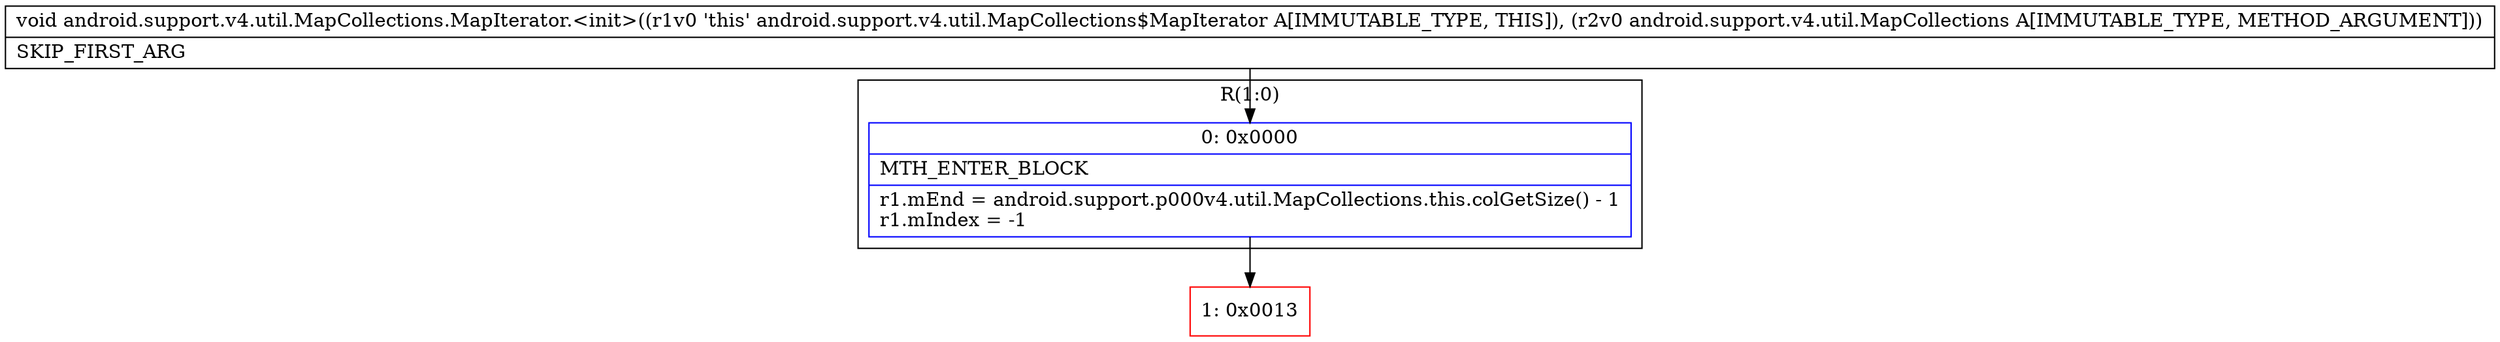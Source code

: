 digraph "CFG forandroid.support.v4.util.MapCollections.MapIterator.\<init\>(Landroid\/support\/v4\/util\/MapCollections;)V" {
subgraph cluster_Region_376539742 {
label = "R(1:0)";
node [shape=record,color=blue];
Node_0 [shape=record,label="{0\:\ 0x0000|MTH_ENTER_BLOCK\l|r1.mEnd = android.support.p000v4.util.MapCollections.this.colGetSize() \- 1\lr1.mIndex = \-1\l}"];
}
Node_1 [shape=record,color=red,label="{1\:\ 0x0013}"];
MethodNode[shape=record,label="{void android.support.v4.util.MapCollections.MapIterator.\<init\>((r1v0 'this' android.support.v4.util.MapCollections$MapIterator A[IMMUTABLE_TYPE, THIS]), (r2v0 android.support.v4.util.MapCollections A[IMMUTABLE_TYPE, METHOD_ARGUMENT]))  | SKIP_FIRST_ARG\l}"];
MethodNode -> Node_0;
Node_0 -> Node_1;
}


